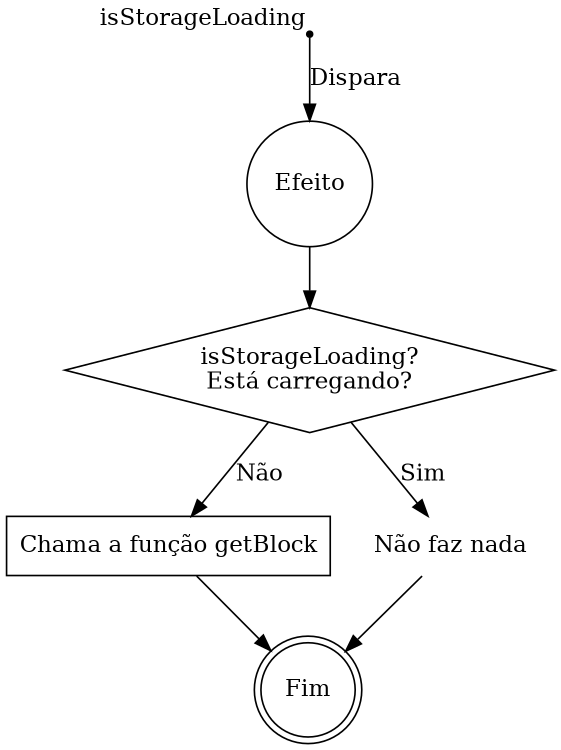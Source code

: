 digraph G {
    // layout=neato;
    rankdir=TB;
    size="8,5"

    node [shape = sqaud]; // Define o formato dos nós como círculos
    
    load[shape=point, xlabel="isStorageLoading"]
    efff[label=Efeito, shape=circle]
    ennd[label=Fim, shape=doublecircle]
    acct[label="Chama a função getBlock"]
    cond[label="isStorageLoading?\nEstá carregando?", shape=diamond]
    nndd[label="Não faz nada", shape=none]
    
    
    load -> efff [label=Dispara]
    efff -> cond
    
    cond -> nndd [label=Sim]
    cond -> acct [label=Não]
    
    nndd -> ennd
    acct -> ennd
    
    // eff[label=Efeito,shape=circle]
    // end[label=Fim, shape=doublecircle]
    
    // getBlock[xlabel="getBlock", shape=point]
    // result[shape=point, xlabel="result"]
    // editor[shape=point, xlabel="editor"]
    
    // cond[label="existe result?\ne\n editor foi instanciado?", shape=diamond]
    
    // render[label="Renderiza result com editor.render\n\"await editor.render(result as any);\"", shape=squad]
    // nothing[label="Não faz nada", shape=none]
    
    // result -> eff [label=Dispara]
    // editor -> eff [label=Dispara]
    
    // eff -> cond
    
    // cond -> render [label=Sim]
    
    // cond -> nothing [label=Não]
    
    // nothing -> end
    // render -> end
    
    // getBlock -> result [label=Dispara]
    
}
